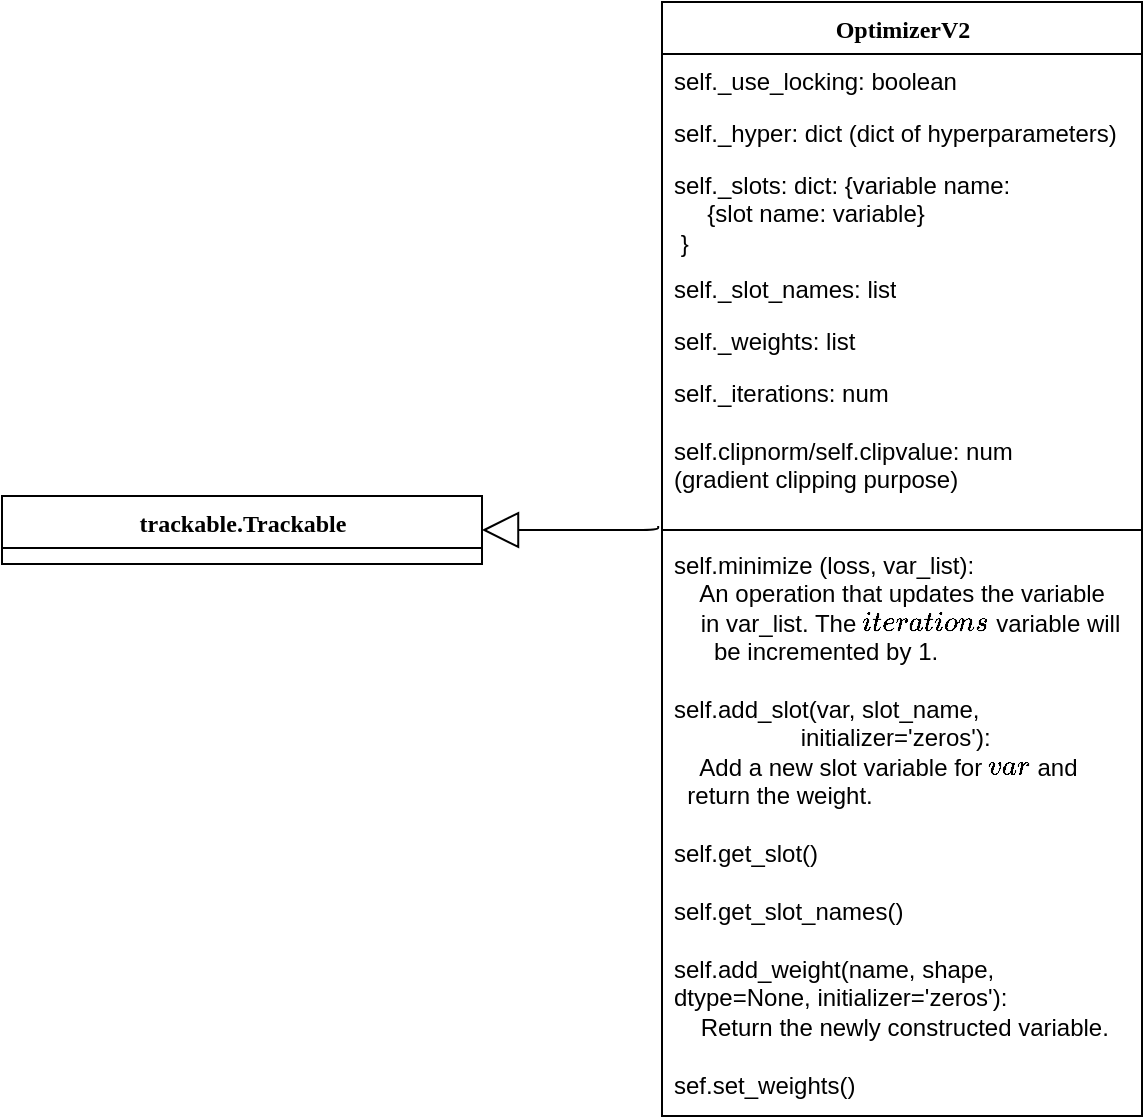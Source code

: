 <mxfile version="13.1.3" type="device"><diagram name="Page-1" id="9f46799a-70d6-7492-0946-bef42562c5a5"><mxGraphModel dx="1426" dy="826" grid="1" gridSize="10" guides="1" tooltips="1" connect="1" arrows="1" fold="1" page="1" pageScale="1" pageWidth="1100" pageHeight="850" background="#ffffff" math="0" shadow="0"><root><mxCell id="0"/><mxCell id="1" parent="0"/><mxCell id="78961159f06e98e8-30" value="OptimizerV2" style="swimlane;html=1;fontStyle=1;align=center;verticalAlign=top;childLayout=stackLayout;horizontal=1;startSize=26;horizontalStack=0;resizeParent=1;resizeLast=0;collapsible=1;marginBottom=0;swimlaneFillColor=#ffffff;rounded=0;shadow=0;comic=0;labelBackgroundColor=none;strokeWidth=1;fillColor=none;fontFamily=Verdana;fontSize=12" parent="1" vertex="1"><mxGeometry x="430" y="83" width="240" height="557" as="geometry"/></mxCell><mxCell id="78961159f06e98e8-31" value="self._use_locking: boolean" style="text;html=1;strokeColor=none;fillColor=none;align=left;verticalAlign=top;spacingLeft=4;spacingRight=4;whiteSpace=wrap;overflow=hidden;rotatable=0;points=[[0,0.5],[1,0.5]];portConstraint=eastwest;" parent="78961159f06e98e8-30" vertex="1"><mxGeometry y="26" width="240" height="26" as="geometry"/></mxCell><mxCell id="78961159f06e98e8-32" value="self._hyper: dict (dict of hyperparameters)" style="text;html=1;strokeColor=none;fillColor=none;align=left;verticalAlign=top;spacingLeft=4;spacingRight=4;whiteSpace=wrap;overflow=hidden;rotatable=0;points=[[0,0.5],[1,0.5]];portConstraint=eastwest;" parent="78961159f06e98e8-30" vertex="1"><mxGeometry y="52" width="240" height="26" as="geometry"/></mxCell><mxCell id="78961159f06e98e8-33" value="self._slots: dict: {variable name:&lt;br&gt;&amp;nbsp; &amp;nbsp; &amp;nbsp;{slot name: variable}&lt;br&gt;&amp;nbsp;}" style="text;html=1;strokeColor=none;fillColor=none;align=left;verticalAlign=top;spacingLeft=4;spacingRight=4;whiteSpace=wrap;overflow=hidden;rotatable=0;points=[[0,0.5],[1,0.5]];portConstraint=eastwest;" parent="78961159f06e98e8-30" vertex="1"><mxGeometry y="78" width="240" height="52" as="geometry"/></mxCell><mxCell id="78961159f06e98e8-34" value="self._slot_names: list" style="text;html=1;strokeColor=none;fillColor=none;align=left;verticalAlign=top;spacingLeft=4;spacingRight=4;whiteSpace=wrap;overflow=hidden;rotatable=0;points=[[0,0.5],[1,0.5]];portConstraint=eastwest;" parent="78961159f06e98e8-30" vertex="1"><mxGeometry y="130" width="240" height="26" as="geometry"/></mxCell><mxCell id="78961159f06e98e8-36" value="self._weights: list" style="text;html=1;strokeColor=none;fillColor=none;align=left;verticalAlign=top;spacingLeft=4;spacingRight=4;whiteSpace=wrap;overflow=hidden;rotatable=0;points=[[0,0.5],[1,0.5]];portConstraint=eastwest;" parent="78961159f06e98e8-30" vertex="1"><mxGeometry y="156" width="240" height="26" as="geometry"/></mxCell><mxCell id="78961159f06e98e8-37" value="self._iterations: num&lt;br&gt;&lt;br&gt;self.clipnorm/self.clipvalue: num&lt;br&gt;(gradient clipping purpose)" style="text;html=1;strokeColor=none;fillColor=none;align=left;verticalAlign=top;spacingLeft=4;spacingRight=4;whiteSpace=wrap;overflow=hidden;rotatable=0;points=[[0,0.5],[1,0.5]];portConstraint=eastwest;" parent="78961159f06e98e8-30" vertex="1"><mxGeometry y="182" width="240" height="78" as="geometry"/></mxCell><mxCell id="78961159f06e98e8-38" value="" style="line;html=1;strokeWidth=1;fillColor=none;align=left;verticalAlign=middle;spacingTop=-1;spacingLeft=3;spacingRight=3;rotatable=0;labelPosition=right;points=[];portConstraint=eastwest;" parent="78961159f06e98e8-30" vertex="1"><mxGeometry y="260" width="240" height="8" as="geometry"/></mxCell><mxCell id="78961159f06e98e8-39" value="self.minimize (loss, var_list):&amp;nbsp;&lt;br&gt;&amp;nbsp; &amp;nbsp; An operation that updates the variable&amp;nbsp; &amp;nbsp; &amp;nbsp; &amp;nbsp; in var_list. The `iterations` variable will&amp;nbsp; &amp;nbsp; &amp;nbsp; &amp;nbsp; be incremented by 1.&amp;nbsp;&amp;nbsp;" style="text;html=1;strokeColor=none;fillColor=none;align=left;verticalAlign=top;spacingLeft=4;spacingRight=4;whiteSpace=wrap;overflow=hidden;rotatable=0;points=[[0,0.5],[1,0.5]];portConstraint=eastwest;" parent="78961159f06e98e8-30" vertex="1"><mxGeometry y="268" width="240" height="72" as="geometry"/></mxCell><mxCell id="78961159f06e98e8-40" value="self.add_slot(var, slot_name,&amp;nbsp; &amp;nbsp; &amp;nbsp; &amp;nbsp; &amp;nbsp; &amp;nbsp; &amp;nbsp; &amp;nbsp; &amp;nbsp; &amp;nbsp; &amp;nbsp; &amp;nbsp; &amp;nbsp; &amp;nbsp; &amp;nbsp; &amp;nbsp; &amp;nbsp; &amp;nbsp; &amp;nbsp; &amp;nbsp; &amp;nbsp; &amp;nbsp;initializer='zeros'):&lt;br&gt;&amp;nbsp; &amp;nbsp; Add a new slot variable for `var` and&amp;nbsp; &amp;nbsp; &amp;nbsp; &amp;nbsp; &amp;nbsp; return the weight.&lt;br&gt;&lt;br&gt;self.get_slot()&lt;br&gt;&lt;br&gt;self.get_slot_names()" style="text;html=1;strokeColor=none;fillColor=none;align=left;verticalAlign=top;spacingLeft=4;spacingRight=4;whiteSpace=wrap;overflow=hidden;rotatable=0;points=[[0,0.5],[1,0.5]];portConstraint=eastwest;" parent="78961159f06e98e8-30" vertex="1"><mxGeometry y="340" width="240" height="130" as="geometry"/></mxCell><mxCell id="pIgOryFPUx7GFKHG9oYW-28" value="self.add_weight(name, shape, dtype=None, initializer='zeros'):&lt;br&gt;&amp;nbsp; &amp;nbsp; Return the newly constructed variable.&lt;br&gt;&lt;br&gt;sef.set_weights()" style="text;html=1;strokeColor=none;fillColor=none;align=left;verticalAlign=top;spacingLeft=4;spacingRight=4;whiteSpace=wrap;overflow=hidden;rotatable=0;points=[[0,0.5],[1,0.5]];portConstraint=eastwest;" vertex="1" parent="78961159f06e98e8-30"><mxGeometry y="470" width="240" height="80" as="geometry"/></mxCell><mxCell id="pIgOryFPUx7GFKHG9oYW-14" style="edgeStyle=orthogonalEdgeStyle;html=1;labelBackgroundColor=none;startFill=0;startSize=8;endArrow=block;endFill=0;endSize=16;fontFamily=Verdana;fontSize=12;exitX=-0.008;exitY=1.026;exitDx=0;exitDy=0;entryX=1;entryY=0.5;entryDx=0;entryDy=0;exitPerimeter=0;" edge="1" parent="1" source="78961159f06e98e8-37" target="pIgOryFPUx7GFKHG9oYW-1"><mxGeometry relative="1" as="geometry"><mxPoint x="550" y="92" as="sourcePoint"/><mxPoint x="550" y="-40" as="targetPoint"/><Array as="points"><mxPoint x="428" y="347"/></Array></mxGeometry></mxCell><mxCell id="pIgOryFPUx7GFKHG9oYW-1" value="trackable.Trackable" style="swimlane;html=1;fontStyle=1;align=center;verticalAlign=top;childLayout=stackLayout;horizontal=1;startSize=26;horizontalStack=0;resizeParent=1;resizeLast=0;collapsible=1;marginBottom=0;swimlaneFillColor=#ffffff;rounded=0;shadow=0;comic=0;labelBackgroundColor=none;strokeWidth=1;fillColor=none;fontFamily=Verdana;fontSize=12" vertex="1" parent="1"><mxGeometry x="100" y="330" width="240" height="34" as="geometry"/></mxCell></root></mxGraphModel></diagram></mxfile>